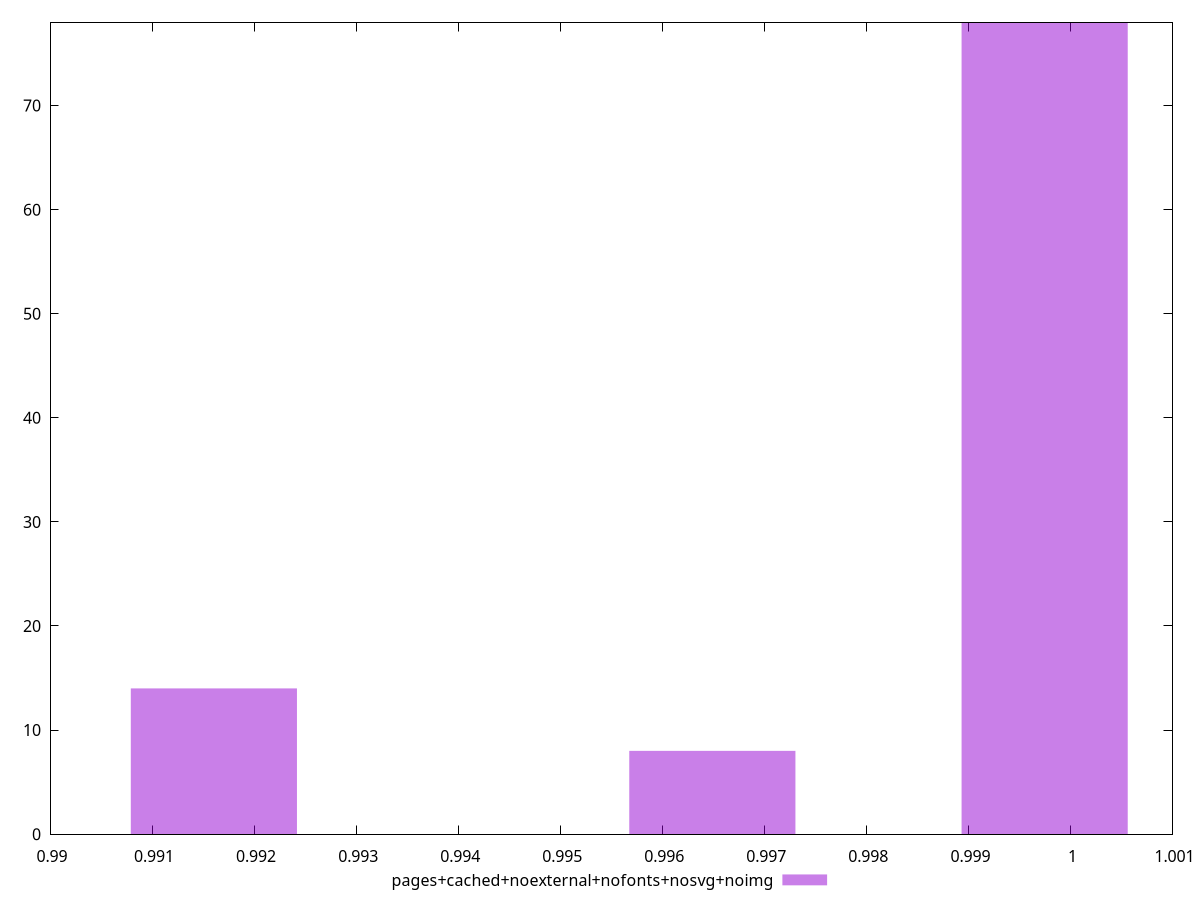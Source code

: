 $_pagesCachedNoexternalNofontsNosvgNoimg <<EOF
0.9997471852661428 78
0.9916059215424772 14
0.9964906797766766 8
EOF
set key outside below
set terminal pngcairo
set output "report_00004_2020-11-02T20-21-41.718Z/interactive/pages+cached+noexternal+nofonts+nosvg+noimg//hist.png"
set yrange [0:78]
set boxwidth 0.0016282527447331317
set style fill transparent solid 0.5 noborder
plot $_pagesCachedNoexternalNofontsNosvgNoimg title "pages+cached+noexternal+nofonts+nosvg+noimg" with boxes ,